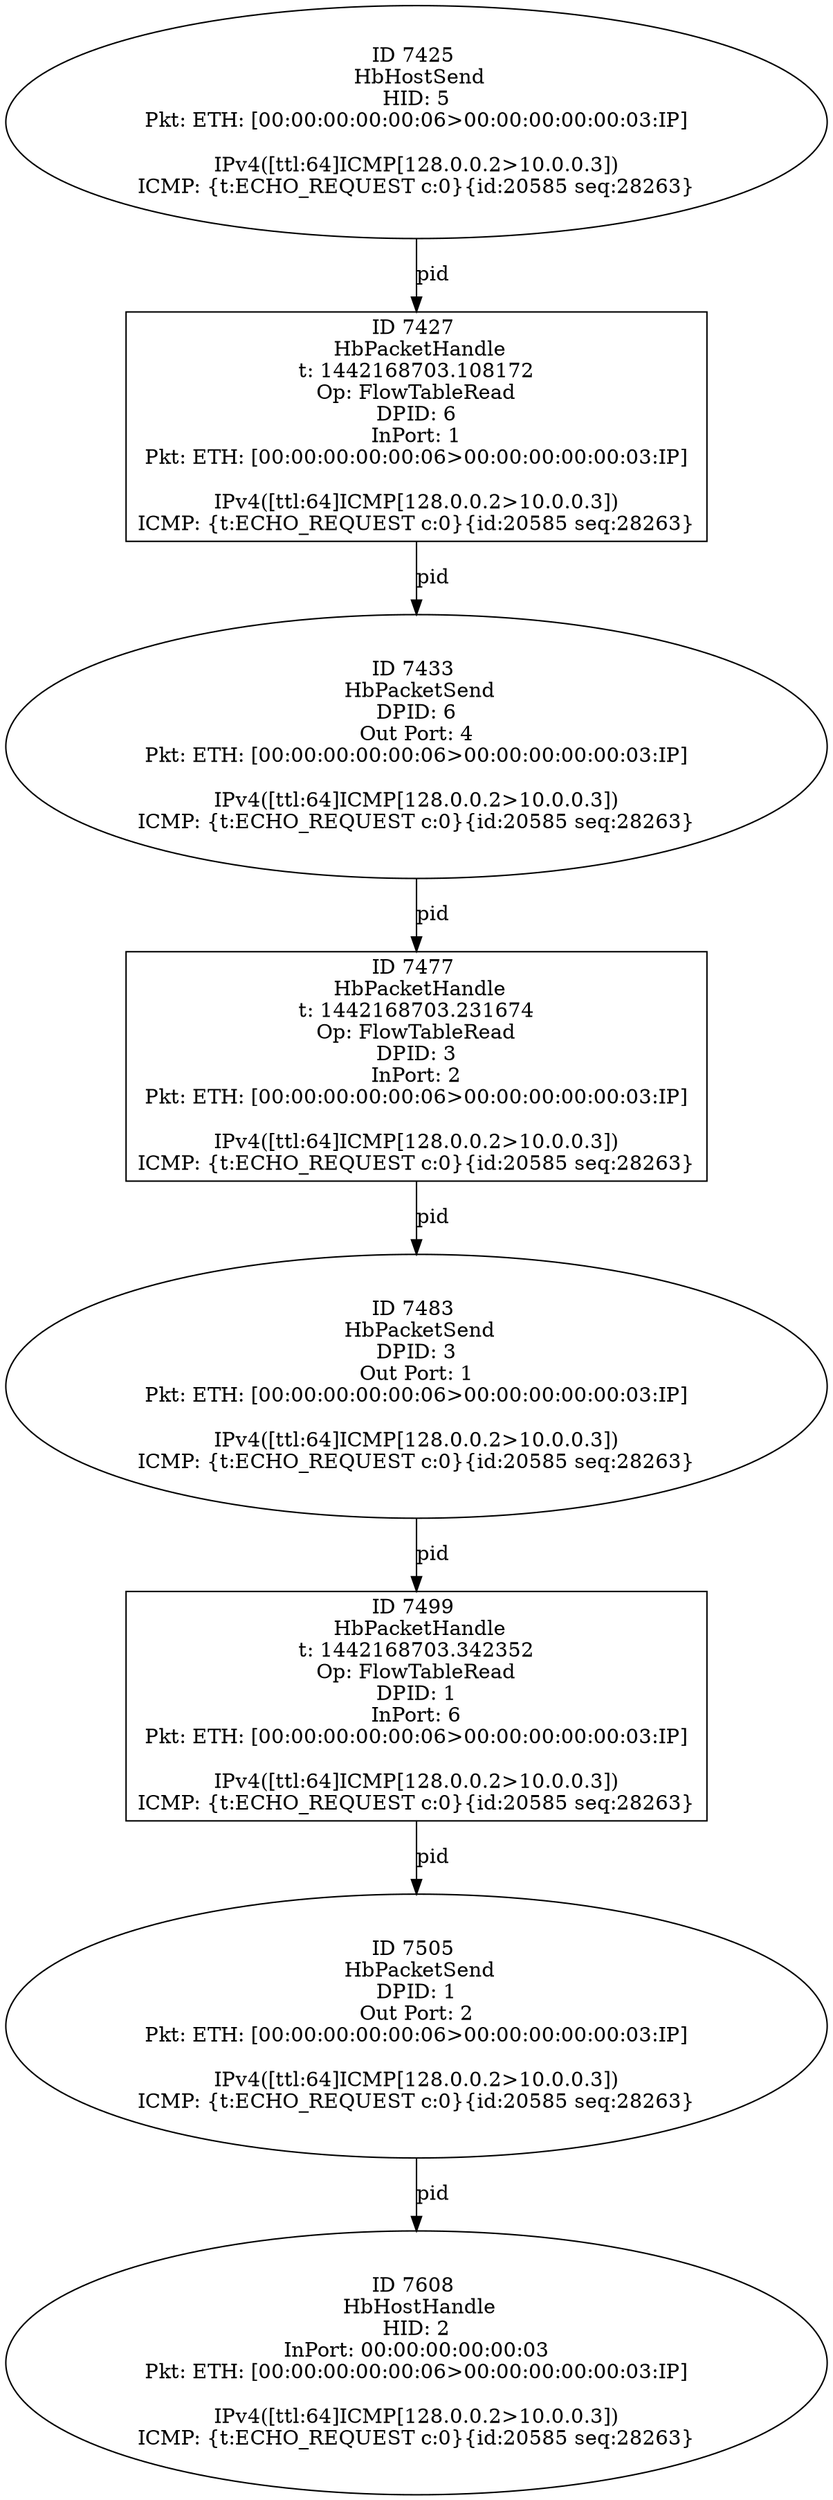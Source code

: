 strict digraph G {
7425 [shape=oval, event=<hb_events.HbHostSend object at 0x108600390>, label="ID 7425 
 HbHostSend
HID: 5
Pkt: ETH: [00:00:00:00:00:06>00:00:00:00:00:03:IP]

IPv4([ttl:64]ICMP[128.0.0.2>10.0.0.3])
ICMP: {t:ECHO_REQUEST c:0}{id:20585 seq:28263}"];
7427 [shape=box, event=<hb_events.HbPacketHandle object at 0x10860f0d0>, label="ID 7427 
 HbPacketHandle
t: 1442168703.108172
Op: FlowTableRead
DPID: 6
InPort: 1
Pkt: ETH: [00:00:00:00:00:06>00:00:00:00:00:03:IP]

IPv4([ttl:64]ICMP[128.0.0.2>10.0.0.3])
ICMP: {t:ECHO_REQUEST c:0}{id:20585 seq:28263}"];
7505 [shape=oval, event=<hb_events.HbPacketSend object at 0x10863fe50>, label="ID 7505 
 HbPacketSend
DPID: 1
Out Port: 2
Pkt: ETH: [00:00:00:00:00:06>00:00:00:00:00:03:IP]

IPv4([ttl:64]ICMP[128.0.0.2>10.0.0.3])
ICMP: {t:ECHO_REQUEST c:0}{id:20585 seq:28263}"];
7433 [shape=oval, event=<hb_events.HbPacketSend object at 0x108608510>, label="ID 7433 
 HbPacketSend
DPID: 6
Out Port: 4
Pkt: ETH: [00:00:00:00:00:06>00:00:00:00:00:03:IP]

IPv4([ttl:64]ICMP[128.0.0.2>10.0.0.3])
ICMP: {t:ECHO_REQUEST c:0}{id:20585 seq:28263}"];
7499 [shape=box, event=<hb_events.HbPacketHandle object at 0x10863fa10>, label="ID 7499 
 HbPacketHandle
t: 1442168703.342352
Op: FlowTableRead
DPID: 1
InPort: 6
Pkt: ETH: [00:00:00:00:00:06>00:00:00:00:00:03:IP]

IPv4([ttl:64]ICMP[128.0.0.2>10.0.0.3])
ICMP: {t:ECHO_REQUEST c:0}{id:20585 seq:28263}"];
7477 [shape=box, event=<hb_events.HbPacketHandle object at 0x10862b710>, label="ID 7477 
 HbPacketHandle
t: 1442168703.231674
Op: FlowTableRead
DPID: 3
InPort: 2
Pkt: ETH: [00:00:00:00:00:06>00:00:00:00:00:03:IP]

IPv4([ttl:64]ICMP[128.0.0.2>10.0.0.3])
ICMP: {t:ECHO_REQUEST c:0}{id:20585 seq:28263}"];
7608 [shape=oval, event=<hb_events.HbHostHandle object at 0x1086a3190>, label="ID 7608 
 HbHostHandle
HID: 2
InPort: 00:00:00:00:00:03
Pkt: ETH: [00:00:00:00:00:06>00:00:00:00:00:03:IP]

IPv4([ttl:64]ICMP[128.0.0.2>10.0.0.3])
ICMP: {t:ECHO_REQUEST c:0}{id:20585 seq:28263}"];
7483 [shape=oval, event=<hb_events.HbPacketSend object at 0x108639350>, label="ID 7483 
 HbPacketSend
DPID: 3
Out Port: 1
Pkt: ETH: [00:00:00:00:00:06>00:00:00:00:00:03:IP]

IPv4([ttl:64]ICMP[128.0.0.2>10.0.0.3])
ICMP: {t:ECHO_REQUEST c:0}{id:20585 seq:28263}"];
7425 -> 7427  [rel=pid, label=pid];
7427 -> 7433  [rel=pid, label=pid];
7433 -> 7477  [rel=pid, label=pid];
7499 -> 7505  [rel=pid, label=pid];
7505 -> 7608  [rel=pid, label=pid];
7477 -> 7483  [rel=pid, label=pid];
7483 -> 7499  [rel=pid, label=pid];
}
